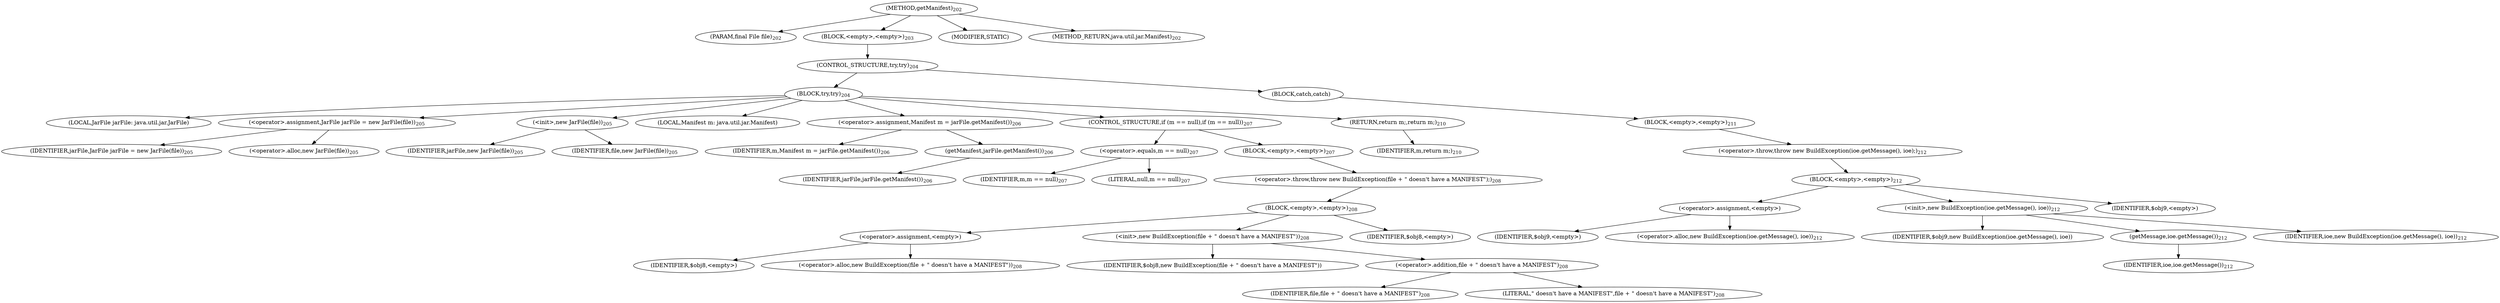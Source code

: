 digraph "getManifest" {  
"368" [label = <(METHOD,getManifest)<SUB>202</SUB>> ]
"369" [label = <(PARAM,final File file)<SUB>202</SUB>> ]
"370" [label = <(BLOCK,&lt;empty&gt;,&lt;empty&gt;)<SUB>203</SUB>> ]
"371" [label = <(CONTROL_STRUCTURE,try,try)<SUB>204</SUB>> ]
"372" [label = <(BLOCK,try,try)<SUB>204</SUB>> ]
"15" [label = <(LOCAL,JarFile jarFile: java.util.jar.JarFile)> ]
"373" [label = <(&lt;operator&gt;.assignment,JarFile jarFile = new JarFile(file))<SUB>205</SUB>> ]
"374" [label = <(IDENTIFIER,jarFile,JarFile jarFile = new JarFile(file))<SUB>205</SUB>> ]
"375" [label = <(&lt;operator&gt;.alloc,new JarFile(file))<SUB>205</SUB>> ]
"376" [label = <(&lt;init&gt;,new JarFile(file))<SUB>205</SUB>> ]
"14" [label = <(IDENTIFIER,jarFile,new JarFile(file))<SUB>205</SUB>> ]
"377" [label = <(IDENTIFIER,file,new JarFile(file))<SUB>205</SUB>> ]
"378" [label = <(LOCAL,Manifest m: java.util.jar.Manifest)> ]
"379" [label = <(&lt;operator&gt;.assignment,Manifest m = jarFile.getManifest())<SUB>206</SUB>> ]
"380" [label = <(IDENTIFIER,m,Manifest m = jarFile.getManifest())<SUB>206</SUB>> ]
"381" [label = <(getManifest,jarFile.getManifest())<SUB>206</SUB>> ]
"382" [label = <(IDENTIFIER,jarFile,jarFile.getManifest())<SUB>206</SUB>> ]
"383" [label = <(CONTROL_STRUCTURE,if (m == null),if (m == null))<SUB>207</SUB>> ]
"384" [label = <(&lt;operator&gt;.equals,m == null)<SUB>207</SUB>> ]
"385" [label = <(IDENTIFIER,m,m == null)<SUB>207</SUB>> ]
"386" [label = <(LITERAL,null,m == null)<SUB>207</SUB>> ]
"387" [label = <(BLOCK,&lt;empty&gt;,&lt;empty&gt;)<SUB>207</SUB>> ]
"388" [label = <(&lt;operator&gt;.throw,throw new BuildException(file + &quot; doesn't have a MANIFEST&quot;);)<SUB>208</SUB>> ]
"389" [label = <(BLOCK,&lt;empty&gt;,&lt;empty&gt;)<SUB>208</SUB>> ]
"390" [label = <(&lt;operator&gt;.assignment,&lt;empty&gt;)> ]
"391" [label = <(IDENTIFIER,$obj8,&lt;empty&gt;)> ]
"392" [label = <(&lt;operator&gt;.alloc,new BuildException(file + &quot; doesn't have a MANIFEST&quot;))<SUB>208</SUB>> ]
"393" [label = <(&lt;init&gt;,new BuildException(file + &quot; doesn't have a MANIFEST&quot;))<SUB>208</SUB>> ]
"394" [label = <(IDENTIFIER,$obj8,new BuildException(file + &quot; doesn't have a MANIFEST&quot;))> ]
"395" [label = <(&lt;operator&gt;.addition,file + &quot; doesn't have a MANIFEST&quot;)<SUB>208</SUB>> ]
"396" [label = <(IDENTIFIER,file,file + &quot; doesn't have a MANIFEST&quot;)<SUB>208</SUB>> ]
"397" [label = <(LITERAL,&quot; doesn't have a MANIFEST&quot;,file + &quot; doesn't have a MANIFEST&quot;)<SUB>208</SUB>> ]
"398" [label = <(IDENTIFIER,$obj8,&lt;empty&gt;)> ]
"399" [label = <(RETURN,return m;,return m;)<SUB>210</SUB>> ]
"400" [label = <(IDENTIFIER,m,return m;)<SUB>210</SUB>> ]
"401" [label = <(BLOCK,catch,catch)> ]
"402" [label = <(BLOCK,&lt;empty&gt;,&lt;empty&gt;)<SUB>211</SUB>> ]
"403" [label = <(&lt;operator&gt;.throw,throw new BuildException(ioe.getMessage(), ioe);)<SUB>212</SUB>> ]
"404" [label = <(BLOCK,&lt;empty&gt;,&lt;empty&gt;)<SUB>212</SUB>> ]
"405" [label = <(&lt;operator&gt;.assignment,&lt;empty&gt;)> ]
"406" [label = <(IDENTIFIER,$obj9,&lt;empty&gt;)> ]
"407" [label = <(&lt;operator&gt;.alloc,new BuildException(ioe.getMessage(), ioe))<SUB>212</SUB>> ]
"408" [label = <(&lt;init&gt;,new BuildException(ioe.getMessage(), ioe))<SUB>212</SUB>> ]
"409" [label = <(IDENTIFIER,$obj9,new BuildException(ioe.getMessage(), ioe))> ]
"410" [label = <(getMessage,ioe.getMessage())<SUB>212</SUB>> ]
"411" [label = <(IDENTIFIER,ioe,ioe.getMessage())<SUB>212</SUB>> ]
"412" [label = <(IDENTIFIER,ioe,new BuildException(ioe.getMessage(), ioe))<SUB>212</SUB>> ]
"413" [label = <(IDENTIFIER,$obj9,&lt;empty&gt;)> ]
"414" [label = <(MODIFIER,STATIC)> ]
"415" [label = <(METHOD_RETURN,java.util.jar.Manifest)<SUB>202</SUB>> ]
  "368" -> "369" 
  "368" -> "370" 
  "368" -> "414" 
  "368" -> "415" 
  "370" -> "371" 
  "371" -> "372" 
  "371" -> "401" 
  "372" -> "15" 
  "372" -> "373" 
  "372" -> "376" 
  "372" -> "378" 
  "372" -> "379" 
  "372" -> "383" 
  "372" -> "399" 
  "373" -> "374" 
  "373" -> "375" 
  "376" -> "14" 
  "376" -> "377" 
  "379" -> "380" 
  "379" -> "381" 
  "381" -> "382" 
  "383" -> "384" 
  "383" -> "387" 
  "384" -> "385" 
  "384" -> "386" 
  "387" -> "388" 
  "388" -> "389" 
  "389" -> "390" 
  "389" -> "393" 
  "389" -> "398" 
  "390" -> "391" 
  "390" -> "392" 
  "393" -> "394" 
  "393" -> "395" 
  "395" -> "396" 
  "395" -> "397" 
  "399" -> "400" 
  "401" -> "402" 
  "402" -> "403" 
  "403" -> "404" 
  "404" -> "405" 
  "404" -> "408" 
  "404" -> "413" 
  "405" -> "406" 
  "405" -> "407" 
  "408" -> "409" 
  "408" -> "410" 
  "408" -> "412" 
  "410" -> "411" 
}
